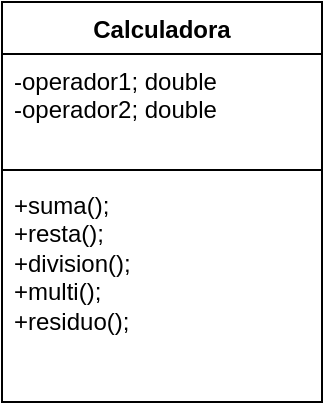 <mxfile version="24.7.11">
  <diagram name="Página-1" id="nPiodHLDNLTsVlYkCY-1">
    <mxGraphModel dx="833" dy="451" grid="1" gridSize="10" guides="1" tooltips="1" connect="1" arrows="1" fold="1" page="1" pageScale="1" pageWidth="827" pageHeight="1169" math="0" shadow="0">
      <root>
        <mxCell id="0" />
        <mxCell id="1" parent="0" />
        <mxCell id="jZcYg9GbUnXxezxas2fy-5" value="Calculadora" style="swimlane;fontStyle=1;align=center;verticalAlign=top;childLayout=stackLayout;horizontal=1;startSize=26;horizontalStack=0;resizeParent=1;resizeParentMax=0;resizeLast=0;collapsible=1;marginBottom=0;whiteSpace=wrap;html=1;" vertex="1" parent="1">
          <mxGeometry x="330" y="190" width="160" height="200" as="geometry" />
        </mxCell>
        <mxCell id="jZcYg9GbUnXxezxas2fy-6" value="-operador1; double&lt;div&gt;-operador2; double&lt;/div&gt;" style="text;strokeColor=none;fillColor=none;align=left;verticalAlign=top;spacingLeft=4;spacingRight=4;overflow=hidden;rotatable=0;points=[[0,0.5],[1,0.5]];portConstraint=eastwest;whiteSpace=wrap;html=1;" vertex="1" parent="jZcYg9GbUnXxezxas2fy-5">
          <mxGeometry y="26" width="160" height="54" as="geometry" />
        </mxCell>
        <mxCell id="jZcYg9GbUnXxezxas2fy-7" value="" style="line;strokeWidth=1;fillColor=none;align=left;verticalAlign=middle;spacingTop=-1;spacingLeft=3;spacingRight=3;rotatable=0;labelPosition=right;points=[];portConstraint=eastwest;strokeColor=inherit;" vertex="1" parent="jZcYg9GbUnXxezxas2fy-5">
          <mxGeometry y="80" width="160" height="8" as="geometry" />
        </mxCell>
        <mxCell id="jZcYg9GbUnXxezxas2fy-8" value="+suma();&lt;div&gt;+resta();&lt;/div&gt;&lt;div&gt;+division();&lt;/div&gt;&lt;div&gt;+multi();&lt;/div&gt;&lt;div&gt;+residuo();&lt;/div&gt;" style="text;strokeColor=none;fillColor=none;align=left;verticalAlign=top;spacingLeft=4;spacingRight=4;overflow=hidden;rotatable=0;points=[[0,0.5],[1,0.5]];portConstraint=eastwest;whiteSpace=wrap;html=1;" vertex="1" parent="jZcYg9GbUnXxezxas2fy-5">
          <mxGeometry y="88" width="160" height="112" as="geometry" />
        </mxCell>
      </root>
    </mxGraphModel>
  </diagram>
</mxfile>
